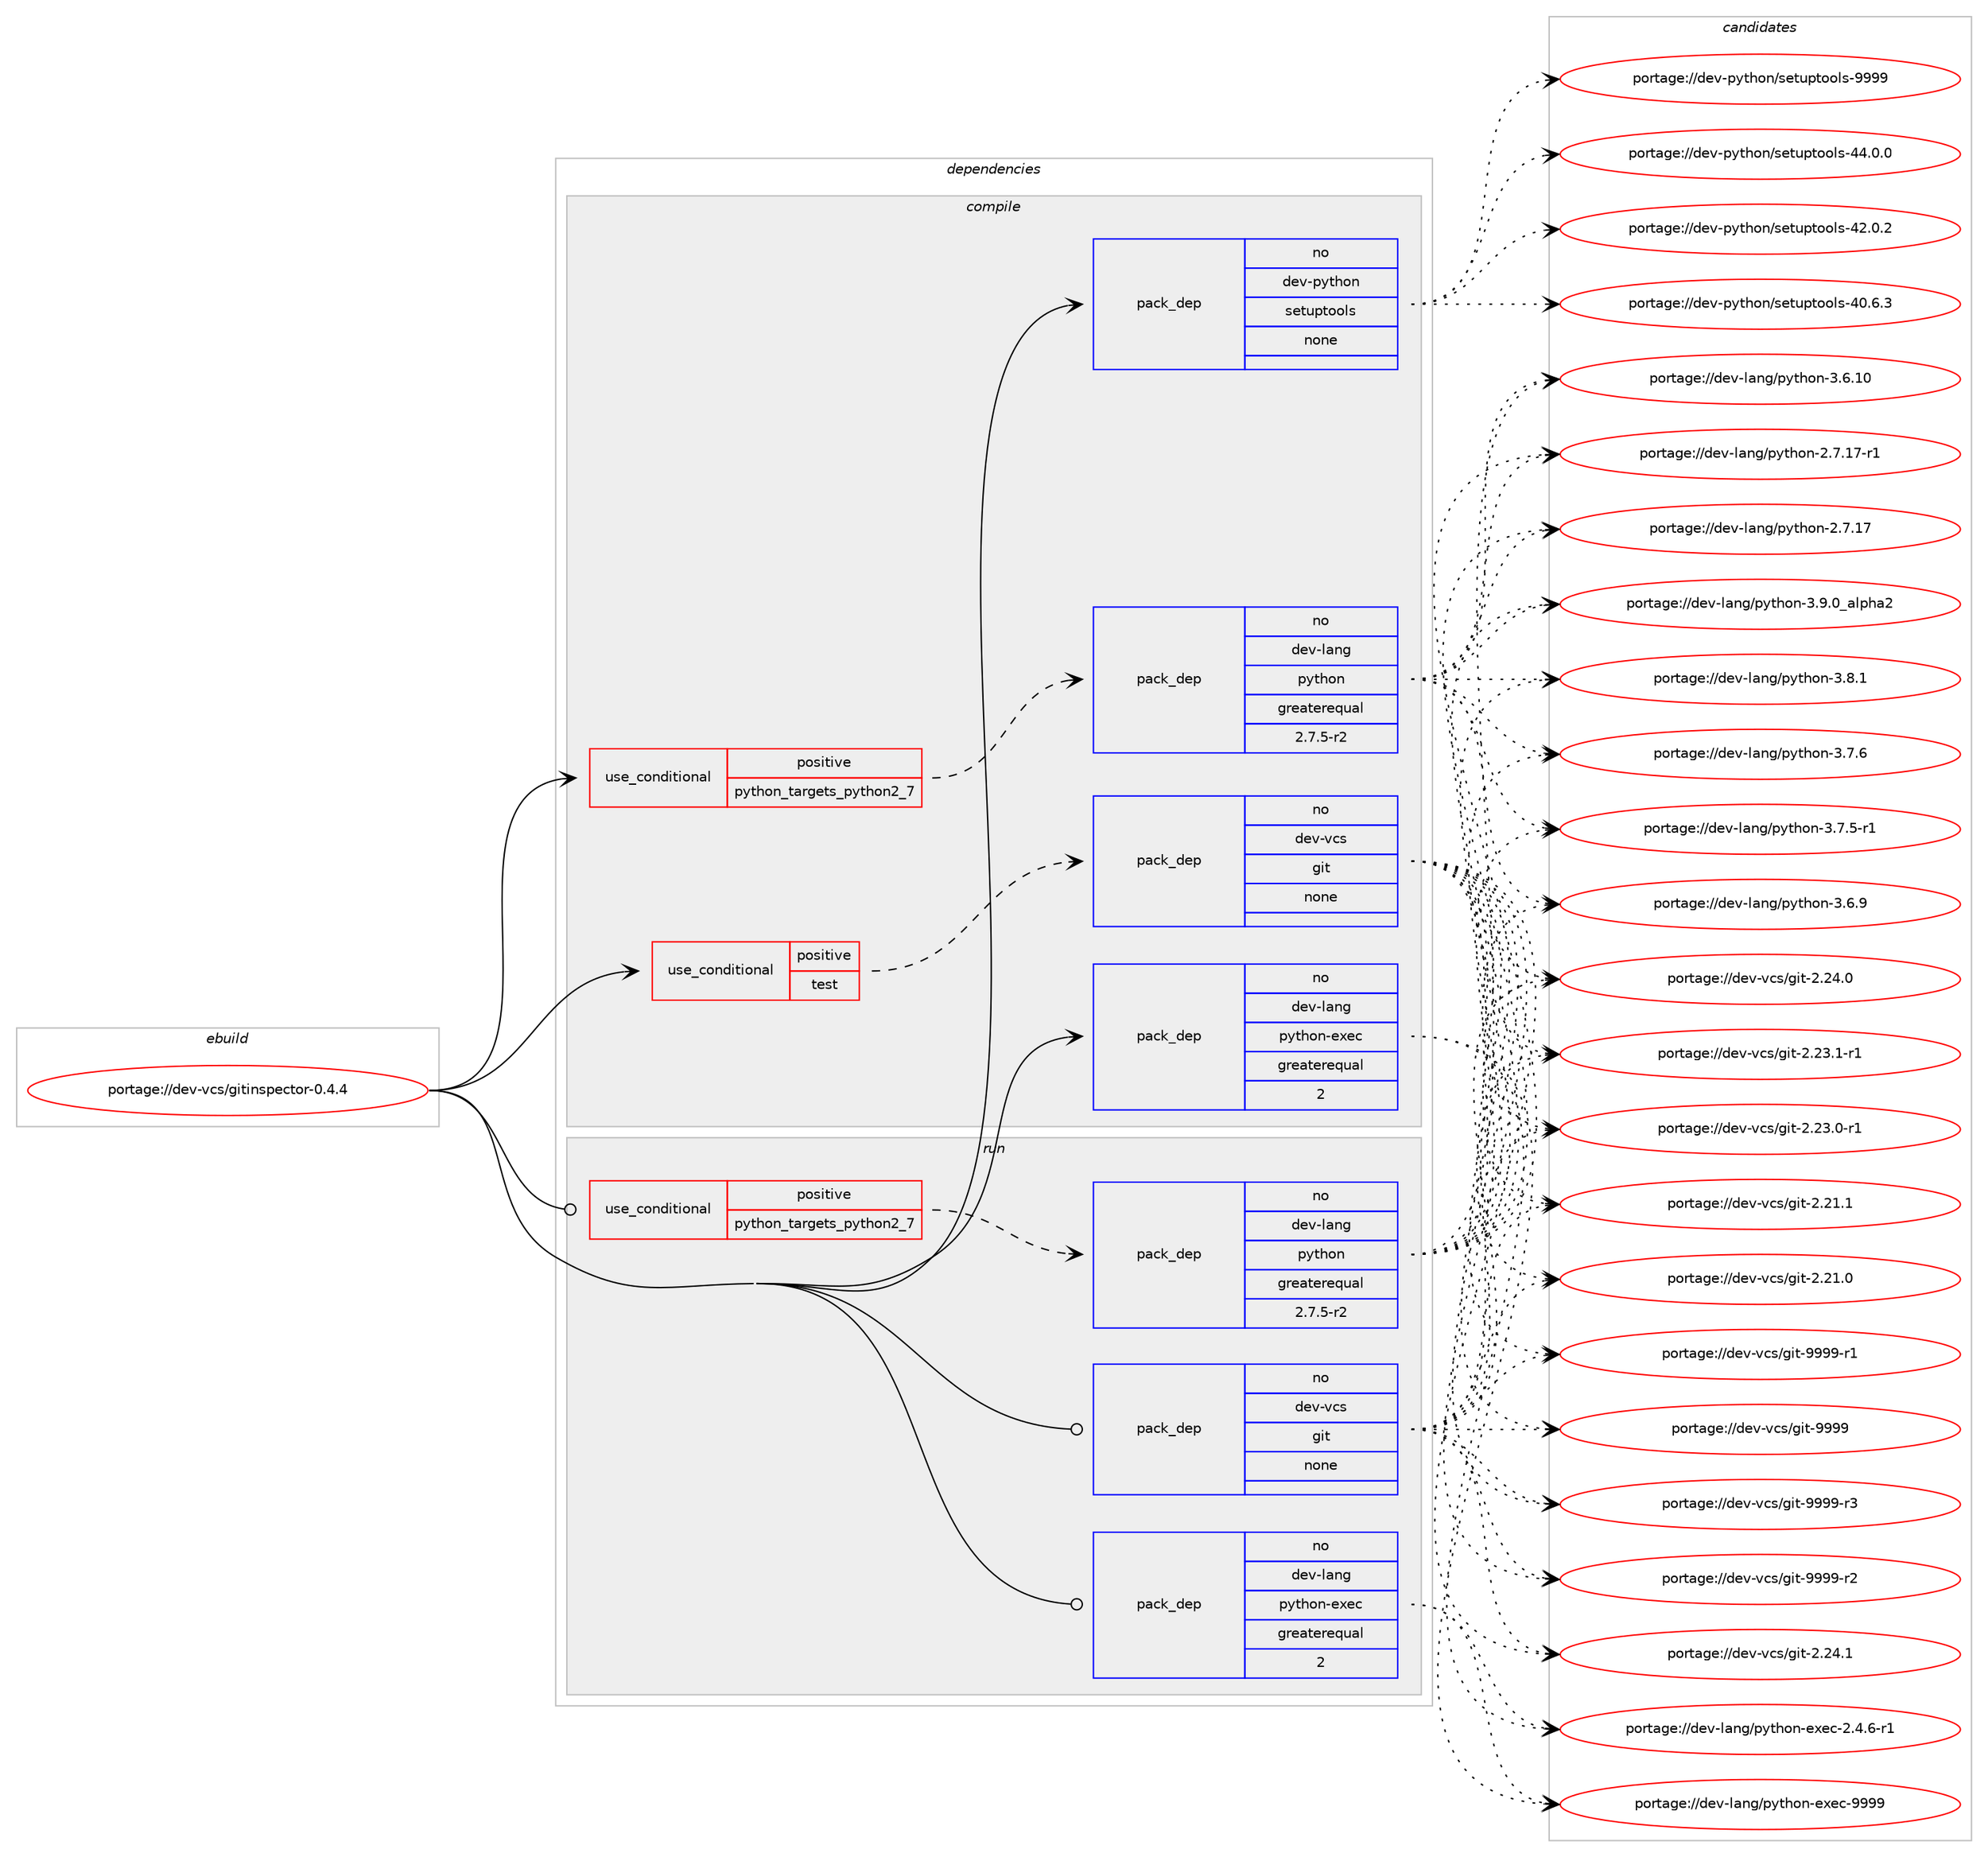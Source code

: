 digraph prolog {

# *************
# Graph options
# *************

newrank=true;
concentrate=true;
compound=true;
graph [rankdir=LR,fontname=Helvetica,fontsize=10,ranksep=1.5];#, ranksep=2.5, nodesep=0.2];
edge  [arrowhead=vee];
node  [fontname=Helvetica,fontsize=10];

# **********
# The ebuild
# **********

subgraph cluster_leftcol {
color=gray;
rank=same;
label=<<i>ebuild</i>>;
id [label="portage://dev-vcs/gitinspector-0.4.4", color=red, width=4, href="../dev-vcs/gitinspector-0.4.4.svg"];
}

# ****************
# The dependencies
# ****************

subgraph cluster_midcol {
color=gray;
label=<<i>dependencies</i>>;
subgraph cluster_compile {
fillcolor="#eeeeee";
style=filled;
label=<<i>compile</i>>;
subgraph cond60720 {
dependency293612 [label=<<TABLE BORDER="0" CELLBORDER="1" CELLSPACING="0" CELLPADDING="4"><TR><TD ROWSPAN="3" CELLPADDING="10">use_conditional</TD></TR><TR><TD>positive</TD></TR><TR><TD>python_targets_python2_7</TD></TR></TABLE>>, shape=none, color=red];
subgraph pack228343 {
dependency293613 [label=<<TABLE BORDER="0" CELLBORDER="1" CELLSPACING="0" CELLPADDING="4" WIDTH="220"><TR><TD ROWSPAN="6" CELLPADDING="30">pack_dep</TD></TR><TR><TD WIDTH="110">no</TD></TR><TR><TD>dev-lang</TD></TR><TR><TD>python</TD></TR><TR><TD>greaterequal</TD></TR><TR><TD>2.7.5-r2</TD></TR></TABLE>>, shape=none, color=blue];
}
dependency293612:e -> dependency293613:w [weight=20,style="dashed",arrowhead="vee"];
}
id:e -> dependency293612:w [weight=20,style="solid",arrowhead="vee"];
subgraph cond60721 {
dependency293614 [label=<<TABLE BORDER="0" CELLBORDER="1" CELLSPACING="0" CELLPADDING="4"><TR><TD ROWSPAN="3" CELLPADDING="10">use_conditional</TD></TR><TR><TD>positive</TD></TR><TR><TD>test</TD></TR></TABLE>>, shape=none, color=red];
subgraph pack228344 {
dependency293615 [label=<<TABLE BORDER="0" CELLBORDER="1" CELLSPACING="0" CELLPADDING="4" WIDTH="220"><TR><TD ROWSPAN="6" CELLPADDING="30">pack_dep</TD></TR><TR><TD WIDTH="110">no</TD></TR><TR><TD>dev-vcs</TD></TR><TR><TD>git</TD></TR><TR><TD>none</TD></TR><TR><TD></TD></TR></TABLE>>, shape=none, color=blue];
}
dependency293614:e -> dependency293615:w [weight=20,style="dashed",arrowhead="vee"];
}
id:e -> dependency293614:w [weight=20,style="solid",arrowhead="vee"];
subgraph pack228345 {
dependency293616 [label=<<TABLE BORDER="0" CELLBORDER="1" CELLSPACING="0" CELLPADDING="4" WIDTH="220"><TR><TD ROWSPAN="6" CELLPADDING="30">pack_dep</TD></TR><TR><TD WIDTH="110">no</TD></TR><TR><TD>dev-lang</TD></TR><TR><TD>python-exec</TD></TR><TR><TD>greaterequal</TD></TR><TR><TD>2</TD></TR></TABLE>>, shape=none, color=blue];
}
id:e -> dependency293616:w [weight=20,style="solid",arrowhead="vee"];
subgraph pack228346 {
dependency293617 [label=<<TABLE BORDER="0" CELLBORDER="1" CELLSPACING="0" CELLPADDING="4" WIDTH="220"><TR><TD ROWSPAN="6" CELLPADDING="30">pack_dep</TD></TR><TR><TD WIDTH="110">no</TD></TR><TR><TD>dev-python</TD></TR><TR><TD>setuptools</TD></TR><TR><TD>none</TD></TR><TR><TD></TD></TR></TABLE>>, shape=none, color=blue];
}
id:e -> dependency293617:w [weight=20,style="solid",arrowhead="vee"];
}
subgraph cluster_compileandrun {
fillcolor="#eeeeee";
style=filled;
label=<<i>compile and run</i>>;
}
subgraph cluster_run {
fillcolor="#eeeeee";
style=filled;
label=<<i>run</i>>;
subgraph cond60722 {
dependency293618 [label=<<TABLE BORDER="0" CELLBORDER="1" CELLSPACING="0" CELLPADDING="4"><TR><TD ROWSPAN="3" CELLPADDING="10">use_conditional</TD></TR><TR><TD>positive</TD></TR><TR><TD>python_targets_python2_7</TD></TR></TABLE>>, shape=none, color=red];
subgraph pack228347 {
dependency293619 [label=<<TABLE BORDER="0" CELLBORDER="1" CELLSPACING="0" CELLPADDING="4" WIDTH="220"><TR><TD ROWSPAN="6" CELLPADDING="30">pack_dep</TD></TR><TR><TD WIDTH="110">no</TD></TR><TR><TD>dev-lang</TD></TR><TR><TD>python</TD></TR><TR><TD>greaterequal</TD></TR><TR><TD>2.7.5-r2</TD></TR></TABLE>>, shape=none, color=blue];
}
dependency293618:e -> dependency293619:w [weight=20,style="dashed",arrowhead="vee"];
}
id:e -> dependency293618:w [weight=20,style="solid",arrowhead="odot"];
subgraph pack228348 {
dependency293620 [label=<<TABLE BORDER="0" CELLBORDER="1" CELLSPACING="0" CELLPADDING="4" WIDTH="220"><TR><TD ROWSPAN="6" CELLPADDING="30">pack_dep</TD></TR><TR><TD WIDTH="110">no</TD></TR><TR><TD>dev-lang</TD></TR><TR><TD>python-exec</TD></TR><TR><TD>greaterequal</TD></TR><TR><TD>2</TD></TR></TABLE>>, shape=none, color=blue];
}
id:e -> dependency293620:w [weight=20,style="solid",arrowhead="odot"];
subgraph pack228349 {
dependency293621 [label=<<TABLE BORDER="0" CELLBORDER="1" CELLSPACING="0" CELLPADDING="4" WIDTH="220"><TR><TD ROWSPAN="6" CELLPADDING="30">pack_dep</TD></TR><TR><TD WIDTH="110">no</TD></TR><TR><TD>dev-vcs</TD></TR><TR><TD>git</TD></TR><TR><TD>none</TD></TR><TR><TD></TD></TR></TABLE>>, shape=none, color=blue];
}
id:e -> dependency293621:w [weight=20,style="solid",arrowhead="odot"];
}
}

# **************
# The candidates
# **************

subgraph cluster_choices {
rank=same;
color=gray;
label=<<i>candidates</i>>;

subgraph choice228343 {
color=black;
nodesep=1;
choice10010111845108971101034711212111610411111045514657464895971081121049750 [label="portage://dev-lang/python-3.9.0_alpha2", color=red, width=4,href="../dev-lang/python-3.9.0_alpha2.svg"];
choice100101118451089711010347112121116104111110455146564649 [label="portage://dev-lang/python-3.8.1", color=red, width=4,href="../dev-lang/python-3.8.1.svg"];
choice100101118451089711010347112121116104111110455146554654 [label="portage://dev-lang/python-3.7.6", color=red, width=4,href="../dev-lang/python-3.7.6.svg"];
choice1001011184510897110103471121211161041111104551465546534511449 [label="portage://dev-lang/python-3.7.5-r1", color=red, width=4,href="../dev-lang/python-3.7.5-r1.svg"];
choice100101118451089711010347112121116104111110455146544657 [label="portage://dev-lang/python-3.6.9", color=red, width=4,href="../dev-lang/python-3.6.9.svg"];
choice10010111845108971101034711212111610411111045514654464948 [label="portage://dev-lang/python-3.6.10", color=red, width=4,href="../dev-lang/python-3.6.10.svg"];
choice100101118451089711010347112121116104111110455046554649554511449 [label="portage://dev-lang/python-2.7.17-r1", color=red, width=4,href="../dev-lang/python-2.7.17-r1.svg"];
choice10010111845108971101034711212111610411111045504655464955 [label="portage://dev-lang/python-2.7.17", color=red, width=4,href="../dev-lang/python-2.7.17.svg"];
dependency293613:e -> choice10010111845108971101034711212111610411111045514657464895971081121049750:w [style=dotted,weight="100"];
dependency293613:e -> choice100101118451089711010347112121116104111110455146564649:w [style=dotted,weight="100"];
dependency293613:e -> choice100101118451089711010347112121116104111110455146554654:w [style=dotted,weight="100"];
dependency293613:e -> choice1001011184510897110103471121211161041111104551465546534511449:w [style=dotted,weight="100"];
dependency293613:e -> choice100101118451089711010347112121116104111110455146544657:w [style=dotted,weight="100"];
dependency293613:e -> choice10010111845108971101034711212111610411111045514654464948:w [style=dotted,weight="100"];
dependency293613:e -> choice100101118451089711010347112121116104111110455046554649554511449:w [style=dotted,weight="100"];
dependency293613:e -> choice10010111845108971101034711212111610411111045504655464955:w [style=dotted,weight="100"];
}
subgraph choice228344 {
color=black;
nodesep=1;
choice10010111845118991154710310511645575757574511451 [label="portage://dev-vcs/git-9999-r3", color=red, width=4,href="../dev-vcs/git-9999-r3.svg"];
choice10010111845118991154710310511645575757574511450 [label="portage://dev-vcs/git-9999-r2", color=red, width=4,href="../dev-vcs/git-9999-r2.svg"];
choice10010111845118991154710310511645575757574511449 [label="portage://dev-vcs/git-9999-r1", color=red, width=4,href="../dev-vcs/git-9999-r1.svg"];
choice1001011184511899115471031051164557575757 [label="portage://dev-vcs/git-9999", color=red, width=4,href="../dev-vcs/git-9999.svg"];
choice10010111845118991154710310511645504650524649 [label="portage://dev-vcs/git-2.24.1", color=red, width=4,href="../dev-vcs/git-2.24.1.svg"];
choice10010111845118991154710310511645504650524648 [label="portage://dev-vcs/git-2.24.0", color=red, width=4,href="../dev-vcs/git-2.24.0.svg"];
choice100101118451189911547103105116455046505146494511449 [label="portage://dev-vcs/git-2.23.1-r1", color=red, width=4,href="../dev-vcs/git-2.23.1-r1.svg"];
choice100101118451189911547103105116455046505146484511449 [label="portage://dev-vcs/git-2.23.0-r1", color=red, width=4,href="../dev-vcs/git-2.23.0-r1.svg"];
choice10010111845118991154710310511645504650494649 [label="portage://dev-vcs/git-2.21.1", color=red, width=4,href="../dev-vcs/git-2.21.1.svg"];
choice10010111845118991154710310511645504650494648 [label="portage://dev-vcs/git-2.21.0", color=red, width=4,href="../dev-vcs/git-2.21.0.svg"];
dependency293615:e -> choice10010111845118991154710310511645575757574511451:w [style=dotted,weight="100"];
dependency293615:e -> choice10010111845118991154710310511645575757574511450:w [style=dotted,weight="100"];
dependency293615:e -> choice10010111845118991154710310511645575757574511449:w [style=dotted,weight="100"];
dependency293615:e -> choice1001011184511899115471031051164557575757:w [style=dotted,weight="100"];
dependency293615:e -> choice10010111845118991154710310511645504650524649:w [style=dotted,weight="100"];
dependency293615:e -> choice10010111845118991154710310511645504650524648:w [style=dotted,weight="100"];
dependency293615:e -> choice100101118451189911547103105116455046505146494511449:w [style=dotted,weight="100"];
dependency293615:e -> choice100101118451189911547103105116455046505146484511449:w [style=dotted,weight="100"];
dependency293615:e -> choice10010111845118991154710310511645504650494649:w [style=dotted,weight="100"];
dependency293615:e -> choice10010111845118991154710310511645504650494648:w [style=dotted,weight="100"];
}
subgraph choice228345 {
color=black;
nodesep=1;
choice10010111845108971101034711212111610411111045101120101994557575757 [label="portage://dev-lang/python-exec-9999", color=red, width=4,href="../dev-lang/python-exec-9999.svg"];
choice10010111845108971101034711212111610411111045101120101994550465246544511449 [label="portage://dev-lang/python-exec-2.4.6-r1", color=red, width=4,href="../dev-lang/python-exec-2.4.6-r1.svg"];
dependency293616:e -> choice10010111845108971101034711212111610411111045101120101994557575757:w [style=dotted,weight="100"];
dependency293616:e -> choice10010111845108971101034711212111610411111045101120101994550465246544511449:w [style=dotted,weight="100"];
}
subgraph choice228346 {
color=black;
nodesep=1;
choice10010111845112121116104111110471151011161171121161111111081154557575757 [label="portage://dev-python/setuptools-9999", color=red, width=4,href="../dev-python/setuptools-9999.svg"];
choice100101118451121211161041111104711510111611711211611111110811545525246484648 [label="portage://dev-python/setuptools-44.0.0", color=red, width=4,href="../dev-python/setuptools-44.0.0.svg"];
choice100101118451121211161041111104711510111611711211611111110811545525046484650 [label="portage://dev-python/setuptools-42.0.2", color=red, width=4,href="../dev-python/setuptools-42.0.2.svg"];
choice100101118451121211161041111104711510111611711211611111110811545524846544651 [label="portage://dev-python/setuptools-40.6.3", color=red, width=4,href="../dev-python/setuptools-40.6.3.svg"];
dependency293617:e -> choice10010111845112121116104111110471151011161171121161111111081154557575757:w [style=dotted,weight="100"];
dependency293617:e -> choice100101118451121211161041111104711510111611711211611111110811545525246484648:w [style=dotted,weight="100"];
dependency293617:e -> choice100101118451121211161041111104711510111611711211611111110811545525046484650:w [style=dotted,weight="100"];
dependency293617:e -> choice100101118451121211161041111104711510111611711211611111110811545524846544651:w [style=dotted,weight="100"];
}
subgraph choice228347 {
color=black;
nodesep=1;
choice10010111845108971101034711212111610411111045514657464895971081121049750 [label="portage://dev-lang/python-3.9.0_alpha2", color=red, width=4,href="../dev-lang/python-3.9.0_alpha2.svg"];
choice100101118451089711010347112121116104111110455146564649 [label="portage://dev-lang/python-3.8.1", color=red, width=4,href="../dev-lang/python-3.8.1.svg"];
choice100101118451089711010347112121116104111110455146554654 [label="portage://dev-lang/python-3.7.6", color=red, width=4,href="../dev-lang/python-3.7.6.svg"];
choice1001011184510897110103471121211161041111104551465546534511449 [label="portage://dev-lang/python-3.7.5-r1", color=red, width=4,href="../dev-lang/python-3.7.5-r1.svg"];
choice100101118451089711010347112121116104111110455146544657 [label="portage://dev-lang/python-3.6.9", color=red, width=4,href="../dev-lang/python-3.6.9.svg"];
choice10010111845108971101034711212111610411111045514654464948 [label="portage://dev-lang/python-3.6.10", color=red, width=4,href="../dev-lang/python-3.6.10.svg"];
choice100101118451089711010347112121116104111110455046554649554511449 [label="portage://dev-lang/python-2.7.17-r1", color=red, width=4,href="../dev-lang/python-2.7.17-r1.svg"];
choice10010111845108971101034711212111610411111045504655464955 [label="portage://dev-lang/python-2.7.17", color=red, width=4,href="../dev-lang/python-2.7.17.svg"];
dependency293619:e -> choice10010111845108971101034711212111610411111045514657464895971081121049750:w [style=dotted,weight="100"];
dependency293619:e -> choice100101118451089711010347112121116104111110455146564649:w [style=dotted,weight="100"];
dependency293619:e -> choice100101118451089711010347112121116104111110455146554654:w [style=dotted,weight="100"];
dependency293619:e -> choice1001011184510897110103471121211161041111104551465546534511449:w [style=dotted,weight="100"];
dependency293619:e -> choice100101118451089711010347112121116104111110455146544657:w [style=dotted,weight="100"];
dependency293619:e -> choice10010111845108971101034711212111610411111045514654464948:w [style=dotted,weight="100"];
dependency293619:e -> choice100101118451089711010347112121116104111110455046554649554511449:w [style=dotted,weight="100"];
dependency293619:e -> choice10010111845108971101034711212111610411111045504655464955:w [style=dotted,weight="100"];
}
subgraph choice228348 {
color=black;
nodesep=1;
choice10010111845108971101034711212111610411111045101120101994557575757 [label="portage://dev-lang/python-exec-9999", color=red, width=4,href="../dev-lang/python-exec-9999.svg"];
choice10010111845108971101034711212111610411111045101120101994550465246544511449 [label="portage://dev-lang/python-exec-2.4.6-r1", color=red, width=4,href="../dev-lang/python-exec-2.4.6-r1.svg"];
dependency293620:e -> choice10010111845108971101034711212111610411111045101120101994557575757:w [style=dotted,weight="100"];
dependency293620:e -> choice10010111845108971101034711212111610411111045101120101994550465246544511449:w [style=dotted,weight="100"];
}
subgraph choice228349 {
color=black;
nodesep=1;
choice10010111845118991154710310511645575757574511451 [label="portage://dev-vcs/git-9999-r3", color=red, width=4,href="../dev-vcs/git-9999-r3.svg"];
choice10010111845118991154710310511645575757574511450 [label="portage://dev-vcs/git-9999-r2", color=red, width=4,href="../dev-vcs/git-9999-r2.svg"];
choice10010111845118991154710310511645575757574511449 [label="portage://dev-vcs/git-9999-r1", color=red, width=4,href="../dev-vcs/git-9999-r1.svg"];
choice1001011184511899115471031051164557575757 [label="portage://dev-vcs/git-9999", color=red, width=4,href="../dev-vcs/git-9999.svg"];
choice10010111845118991154710310511645504650524649 [label="portage://dev-vcs/git-2.24.1", color=red, width=4,href="../dev-vcs/git-2.24.1.svg"];
choice10010111845118991154710310511645504650524648 [label="portage://dev-vcs/git-2.24.0", color=red, width=4,href="../dev-vcs/git-2.24.0.svg"];
choice100101118451189911547103105116455046505146494511449 [label="portage://dev-vcs/git-2.23.1-r1", color=red, width=4,href="../dev-vcs/git-2.23.1-r1.svg"];
choice100101118451189911547103105116455046505146484511449 [label="portage://dev-vcs/git-2.23.0-r1", color=red, width=4,href="../dev-vcs/git-2.23.0-r1.svg"];
choice10010111845118991154710310511645504650494649 [label="portage://dev-vcs/git-2.21.1", color=red, width=4,href="../dev-vcs/git-2.21.1.svg"];
choice10010111845118991154710310511645504650494648 [label="portage://dev-vcs/git-2.21.0", color=red, width=4,href="../dev-vcs/git-2.21.0.svg"];
dependency293621:e -> choice10010111845118991154710310511645575757574511451:w [style=dotted,weight="100"];
dependency293621:e -> choice10010111845118991154710310511645575757574511450:w [style=dotted,weight="100"];
dependency293621:e -> choice10010111845118991154710310511645575757574511449:w [style=dotted,weight="100"];
dependency293621:e -> choice1001011184511899115471031051164557575757:w [style=dotted,weight="100"];
dependency293621:e -> choice10010111845118991154710310511645504650524649:w [style=dotted,weight="100"];
dependency293621:e -> choice10010111845118991154710310511645504650524648:w [style=dotted,weight="100"];
dependency293621:e -> choice100101118451189911547103105116455046505146494511449:w [style=dotted,weight="100"];
dependency293621:e -> choice100101118451189911547103105116455046505146484511449:w [style=dotted,weight="100"];
dependency293621:e -> choice10010111845118991154710310511645504650494649:w [style=dotted,weight="100"];
dependency293621:e -> choice10010111845118991154710310511645504650494648:w [style=dotted,weight="100"];
}
}

}
